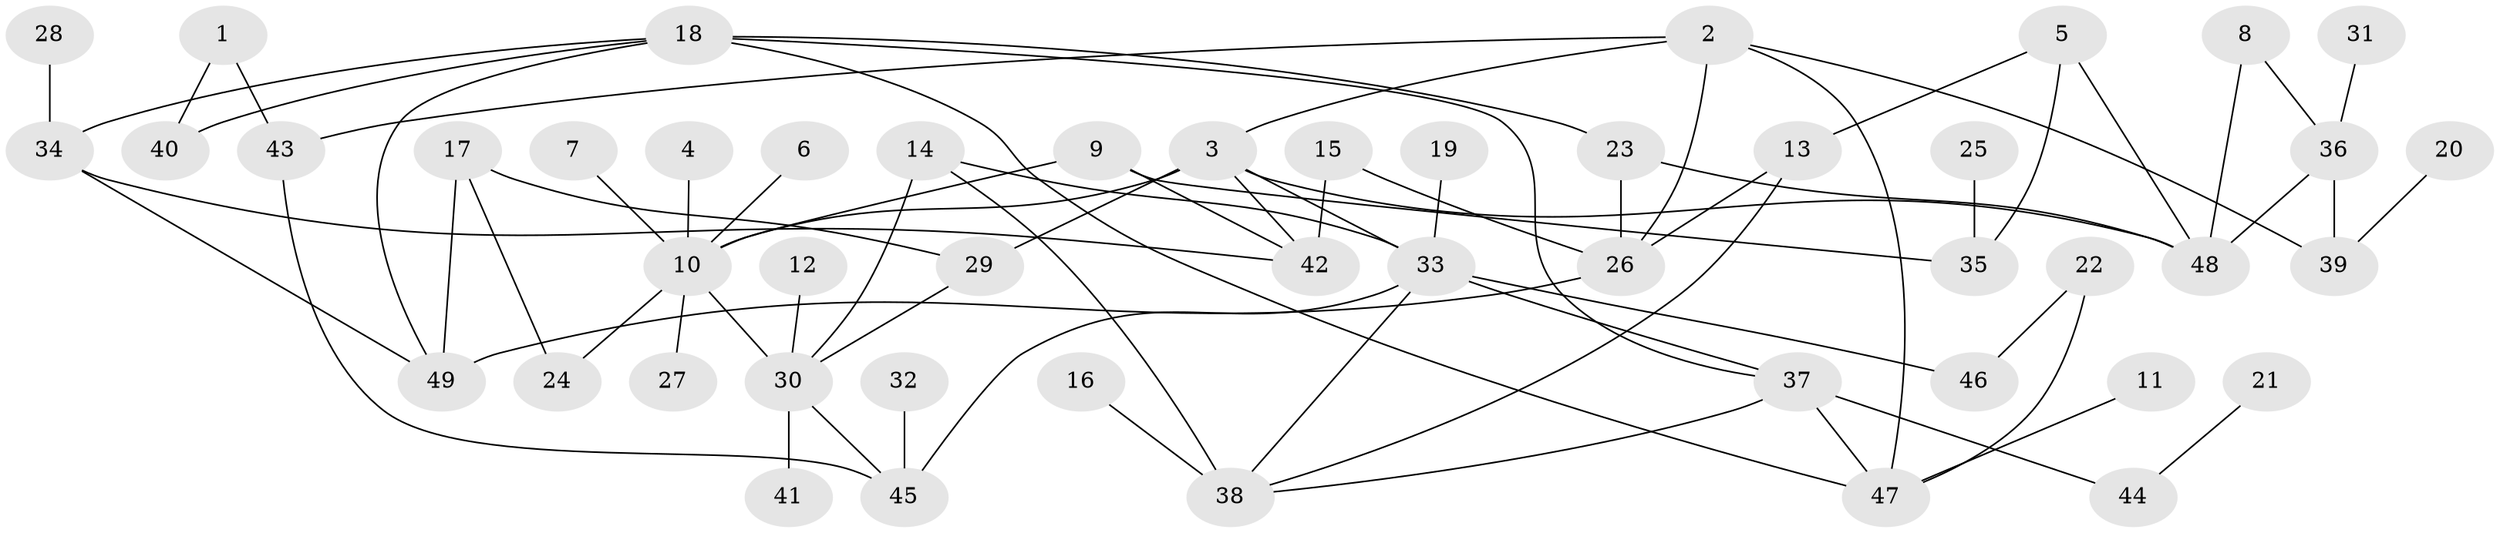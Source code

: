 // original degree distribution, {3: 0.14432989690721648, 7: 0.010309278350515464, 2: 0.27835051546391754, 5: 0.07216494845360824, 4: 0.1134020618556701, 1: 0.3402061855670103, 6: 0.030927835051546393, 9: 0.010309278350515464}
// Generated by graph-tools (version 1.1) at 2025/49/03/09/25 03:49:23]
// undirected, 49 vertices, 72 edges
graph export_dot {
graph [start="1"]
  node [color=gray90,style=filled];
  1;
  2;
  3;
  4;
  5;
  6;
  7;
  8;
  9;
  10;
  11;
  12;
  13;
  14;
  15;
  16;
  17;
  18;
  19;
  20;
  21;
  22;
  23;
  24;
  25;
  26;
  27;
  28;
  29;
  30;
  31;
  32;
  33;
  34;
  35;
  36;
  37;
  38;
  39;
  40;
  41;
  42;
  43;
  44;
  45;
  46;
  47;
  48;
  49;
  1 -- 40 [weight=1.0];
  1 -- 43 [weight=1.0];
  2 -- 3 [weight=1.0];
  2 -- 26 [weight=1.0];
  2 -- 39 [weight=1.0];
  2 -- 43 [weight=1.0];
  2 -- 47 [weight=1.0];
  3 -- 10 [weight=1.0];
  3 -- 29 [weight=1.0];
  3 -- 33 [weight=1.0];
  3 -- 42 [weight=1.0];
  3 -- 48 [weight=1.0];
  4 -- 10 [weight=1.0];
  5 -- 13 [weight=1.0];
  5 -- 35 [weight=1.0];
  5 -- 48 [weight=1.0];
  6 -- 10 [weight=1.0];
  7 -- 10 [weight=1.0];
  8 -- 36 [weight=1.0];
  8 -- 48 [weight=1.0];
  9 -- 10 [weight=1.0];
  9 -- 35 [weight=1.0];
  9 -- 42 [weight=1.0];
  10 -- 24 [weight=1.0];
  10 -- 27 [weight=1.0];
  10 -- 30 [weight=1.0];
  11 -- 47 [weight=1.0];
  12 -- 30 [weight=1.0];
  13 -- 26 [weight=1.0];
  13 -- 38 [weight=1.0];
  14 -- 30 [weight=1.0];
  14 -- 33 [weight=1.0];
  14 -- 38 [weight=1.0];
  15 -- 26 [weight=1.0];
  15 -- 42 [weight=1.0];
  16 -- 38 [weight=1.0];
  17 -- 24 [weight=1.0];
  17 -- 29 [weight=1.0];
  17 -- 49 [weight=1.0];
  18 -- 23 [weight=1.0];
  18 -- 34 [weight=1.0];
  18 -- 37 [weight=1.0];
  18 -- 40 [weight=1.0];
  18 -- 47 [weight=1.0];
  18 -- 49 [weight=1.0];
  19 -- 33 [weight=1.0];
  20 -- 39 [weight=1.0];
  21 -- 44 [weight=1.0];
  22 -- 46 [weight=1.0];
  22 -- 47 [weight=1.0];
  23 -- 26 [weight=1.0];
  23 -- 48 [weight=1.0];
  25 -- 35 [weight=1.0];
  26 -- 49 [weight=2.0];
  28 -- 34 [weight=1.0];
  29 -- 30 [weight=1.0];
  30 -- 41 [weight=1.0];
  30 -- 45 [weight=1.0];
  31 -- 36 [weight=1.0];
  32 -- 45 [weight=1.0];
  33 -- 37 [weight=1.0];
  33 -- 38 [weight=1.0];
  33 -- 45 [weight=1.0];
  33 -- 46 [weight=1.0];
  34 -- 42 [weight=1.0];
  34 -- 49 [weight=1.0];
  36 -- 39 [weight=1.0];
  36 -- 48 [weight=1.0];
  37 -- 38 [weight=1.0];
  37 -- 44 [weight=1.0];
  37 -- 47 [weight=1.0];
  43 -- 45 [weight=1.0];
}
